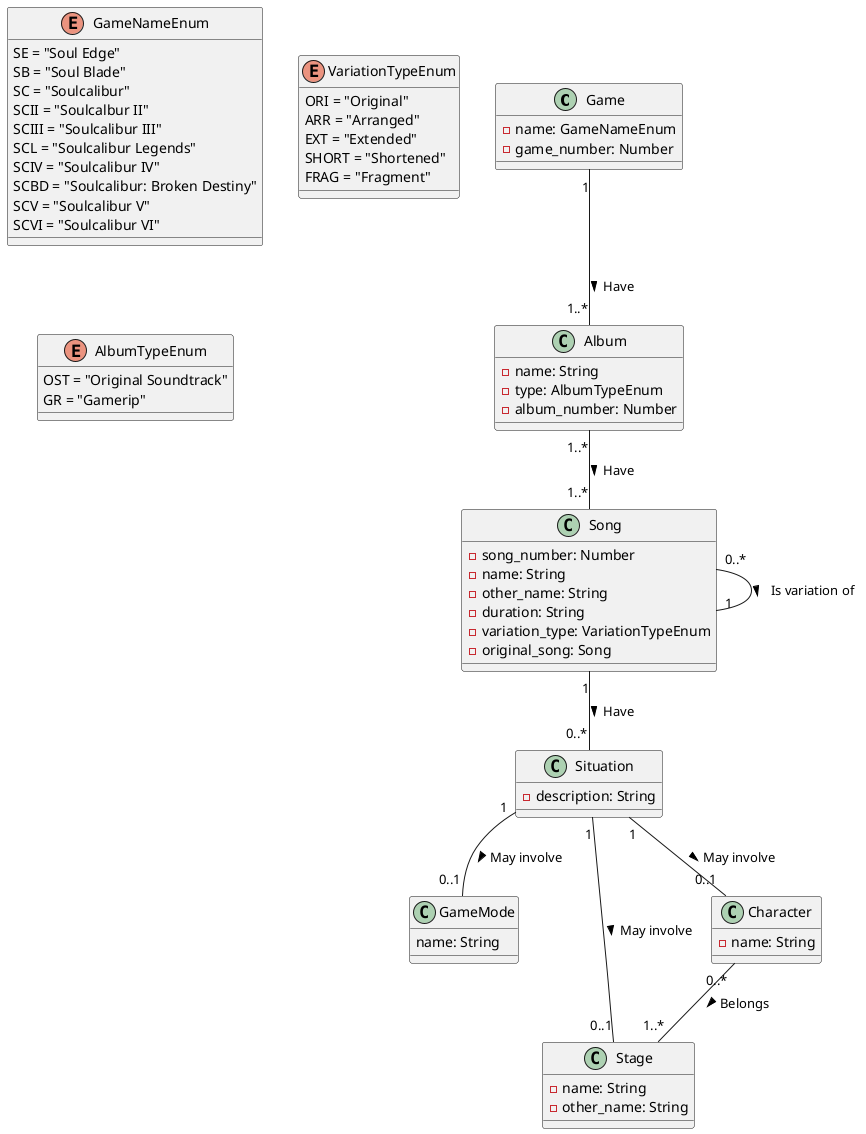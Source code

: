 @startuml soulcalibur_music

' CLASSES

class Game {
    - name: GameNameEnum
    - game_number: Number
}

class Album {
    - name: String
    - type: AlbumTypeEnum
    - album_number: Number
}

class Song {
    - song_number: Number
    - name: String
    - other_name: String
    - duration: String
    - variation_type: VariationTypeEnum
    - original_song: Song
}

class Situation {
    - description: String
}

class GameMode {
    name: String
}

class Stage {
    - name: String
    - other_name: String
}

class Character {
    - name: String
}

' RELATIONSHIP

Game "1" -- "1..*" Album : Have >
Album "1..*" -- "1..*" Song : Have >
Song "0..*" -- "1" Song : Is variation of >
Song "1" -- "0..*" Situation : Have >
Situation "1" -- "0..1" Character : May involve >
Situation "1" -- "0..1" Stage : May involve >
Situation "1" -- "0..1" GameMode : May involve >
Character "0..*" -- "1..*" Stage : Belongs >

' ENUMS

enum GameNameEnum {
    SE = "Soul Edge"
    SB = "Soul Blade"
    SC = "Soulcalibur"
    SCII = "Soulcalbur II"
    SCIII = "Soulcalibur III"
    SCL = "Soulcalibur Legends"
    SCIV = "Soulcalibur IV"
    SCBD = "Soulcalibur: Broken Destiny"
    SCV = "Soulcalibur V"
    SCVI = "Soulcalibur VI"
}

enum VariationTypeEnum {
    ORI = "Original"
    ARR = "Arranged"
    EXT = "Extended"
    SHORT = "Shortened"
    FRAG = "Fragment"
}

enum AlbumTypeEnum {
    OST = "Original Soundtrack"
    GR = "Gamerip"
}

@enduml

